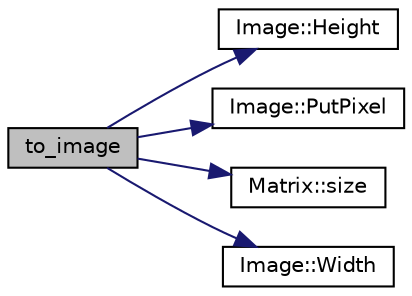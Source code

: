digraph "to_image"
{
 // LATEX_PDF_SIZE
  edge [fontname="Helvetica",fontsize="10",labelfontname="Helvetica",labelfontsize="10"];
  node [fontname="Helvetica",fontsize="10",shape=record];
  rankdir="LR";
  Node1 [label="to_image",height=0.2,width=0.4,color="black", fillcolor="grey75", style="filled", fontcolor="black",tooltip=" "];
  Node1 -> Node2 [color="midnightblue",fontsize="10",style="solid",fontname="Helvetica"];
  Node2 [label="Image::Height",height=0.2,width=0.4,color="black", fillcolor="white", style="filled",URL="$structImage.html#a617543a57fd7abf1a4a052539fe35807",tooltip=" "];
  Node1 -> Node3 [color="midnightblue",fontsize="10",style="solid",fontname="Helvetica"];
  Node3 [label="Image::PutPixel",height=0.2,width=0.4,color="black", fillcolor="white", style="filled",URL="$structImage.html#ad728f53861c64498690a311abe1667c4",tooltip=" "];
  Node1 -> Node4 [color="midnightblue",fontsize="10",style="solid",fontname="Helvetica"];
  Node4 [label="Matrix::size",height=0.2,width=0.4,color="black", fillcolor="white", style="filled",URL="$classMatrix.html#aa2f977ef6d0ef89a046e93d185d6e839",tooltip=" "];
  Node1 -> Node5 [color="midnightblue",fontsize="10",style="solid",fontname="Helvetica"];
  Node5 [label="Image::Width",height=0.2,width=0.4,color="black", fillcolor="white", style="filled",URL="$structImage.html#a191889676e394b6eba27e994edb7e02d",tooltip=" "];
}
